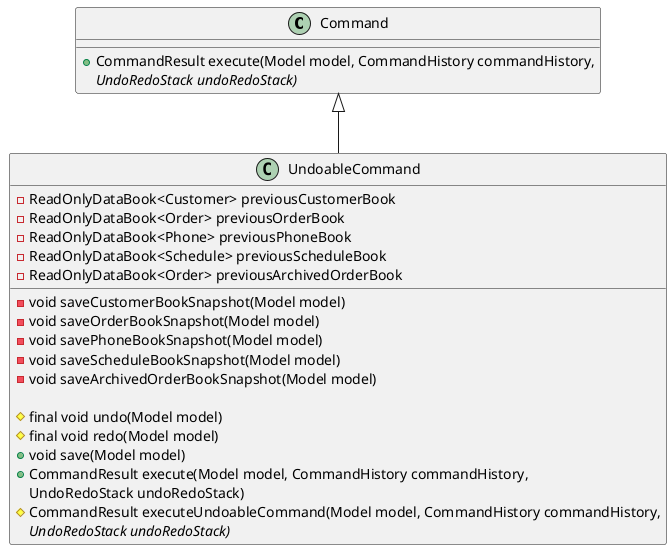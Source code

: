 @startuml

class Command {

    + CommandResult execute(Model model, CommandHistory commandHistory,
                   UndoRedoStack undoRedoStack) {abstract}
}

class UndoableCommand {

    - ReadOnlyDataBook<Customer> previousCustomerBook
    - ReadOnlyDataBook<Order> previousOrderBook
    - ReadOnlyDataBook<Phone> previousPhoneBook
    - ReadOnlyDataBook<Schedule> previousScheduleBook
    - ReadOnlyDataBook<Order> previousArchivedOrderBook

    - void saveCustomerBookSnapshot(Model model)
    - void saveOrderBookSnapshot(Model model)
    - void savePhoneBookSnapshot(Model model)
    - void saveScheduleBookSnapshot(Model model)
    - void saveArchivedOrderBookSnapshot(Model model)

    # final void undo(Model model)
    # final void redo(Model model)


    + void save(Model model)
    + CommandResult execute(Model model, CommandHistory commandHistory,
                       UndoRedoStack undoRedoStack)



    # CommandResult executeUndoableCommand(Model model, CommandHistory commandHistory,
                             UndoRedoStack undoRedoStack) {abstract}

}


Command <|-- UndoableCommand
@enduml
